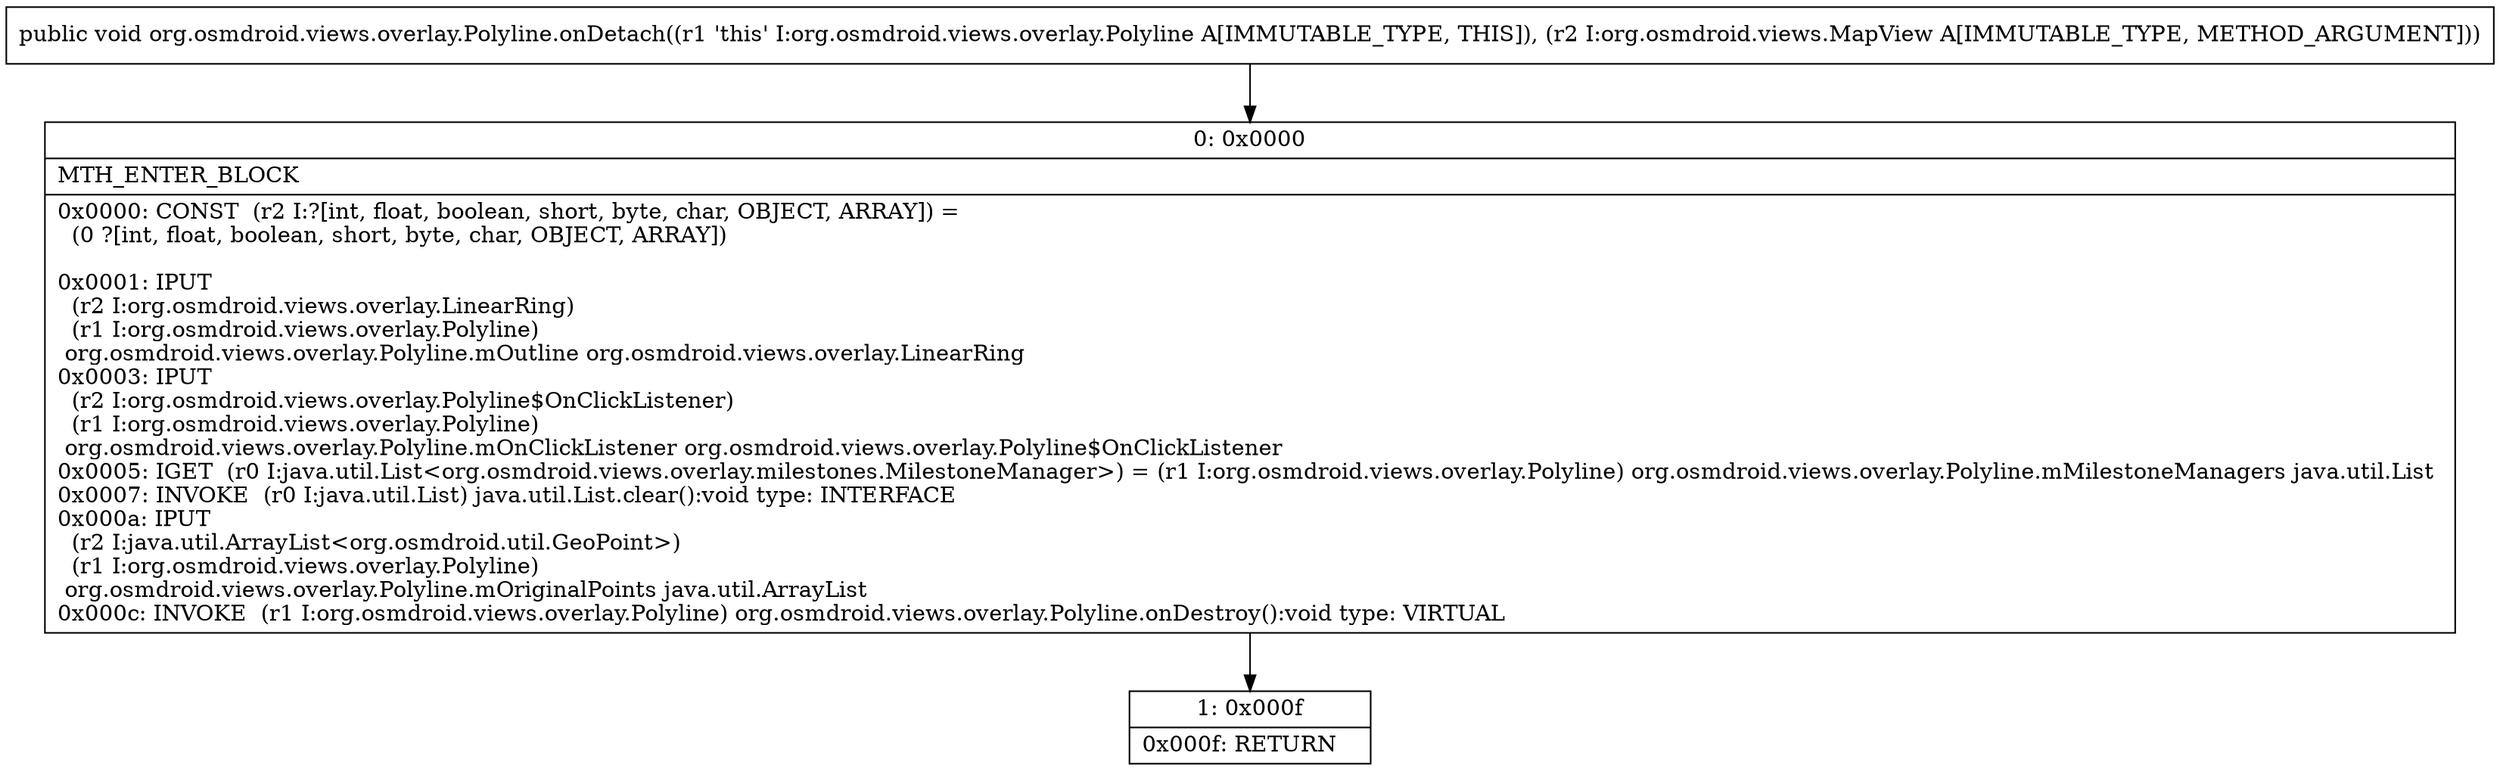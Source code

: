 digraph "CFG fororg.osmdroid.views.overlay.Polyline.onDetach(Lorg\/osmdroid\/views\/MapView;)V" {
Node_0 [shape=record,label="{0\:\ 0x0000|MTH_ENTER_BLOCK\l|0x0000: CONST  (r2 I:?[int, float, boolean, short, byte, char, OBJECT, ARRAY]) = \l  (0 ?[int, float, boolean, short, byte, char, OBJECT, ARRAY])\l \l0x0001: IPUT  \l  (r2 I:org.osmdroid.views.overlay.LinearRing)\l  (r1 I:org.osmdroid.views.overlay.Polyline)\l org.osmdroid.views.overlay.Polyline.mOutline org.osmdroid.views.overlay.LinearRing \l0x0003: IPUT  \l  (r2 I:org.osmdroid.views.overlay.Polyline$OnClickListener)\l  (r1 I:org.osmdroid.views.overlay.Polyline)\l org.osmdroid.views.overlay.Polyline.mOnClickListener org.osmdroid.views.overlay.Polyline$OnClickListener \l0x0005: IGET  (r0 I:java.util.List\<org.osmdroid.views.overlay.milestones.MilestoneManager\>) = (r1 I:org.osmdroid.views.overlay.Polyline) org.osmdroid.views.overlay.Polyline.mMilestoneManagers java.util.List \l0x0007: INVOKE  (r0 I:java.util.List) java.util.List.clear():void type: INTERFACE \l0x000a: IPUT  \l  (r2 I:java.util.ArrayList\<org.osmdroid.util.GeoPoint\>)\l  (r1 I:org.osmdroid.views.overlay.Polyline)\l org.osmdroid.views.overlay.Polyline.mOriginalPoints java.util.ArrayList \l0x000c: INVOKE  (r1 I:org.osmdroid.views.overlay.Polyline) org.osmdroid.views.overlay.Polyline.onDestroy():void type: VIRTUAL \l}"];
Node_1 [shape=record,label="{1\:\ 0x000f|0x000f: RETURN   \l}"];
MethodNode[shape=record,label="{public void org.osmdroid.views.overlay.Polyline.onDetach((r1 'this' I:org.osmdroid.views.overlay.Polyline A[IMMUTABLE_TYPE, THIS]), (r2 I:org.osmdroid.views.MapView A[IMMUTABLE_TYPE, METHOD_ARGUMENT])) }"];
MethodNode -> Node_0;
Node_0 -> Node_1;
}

